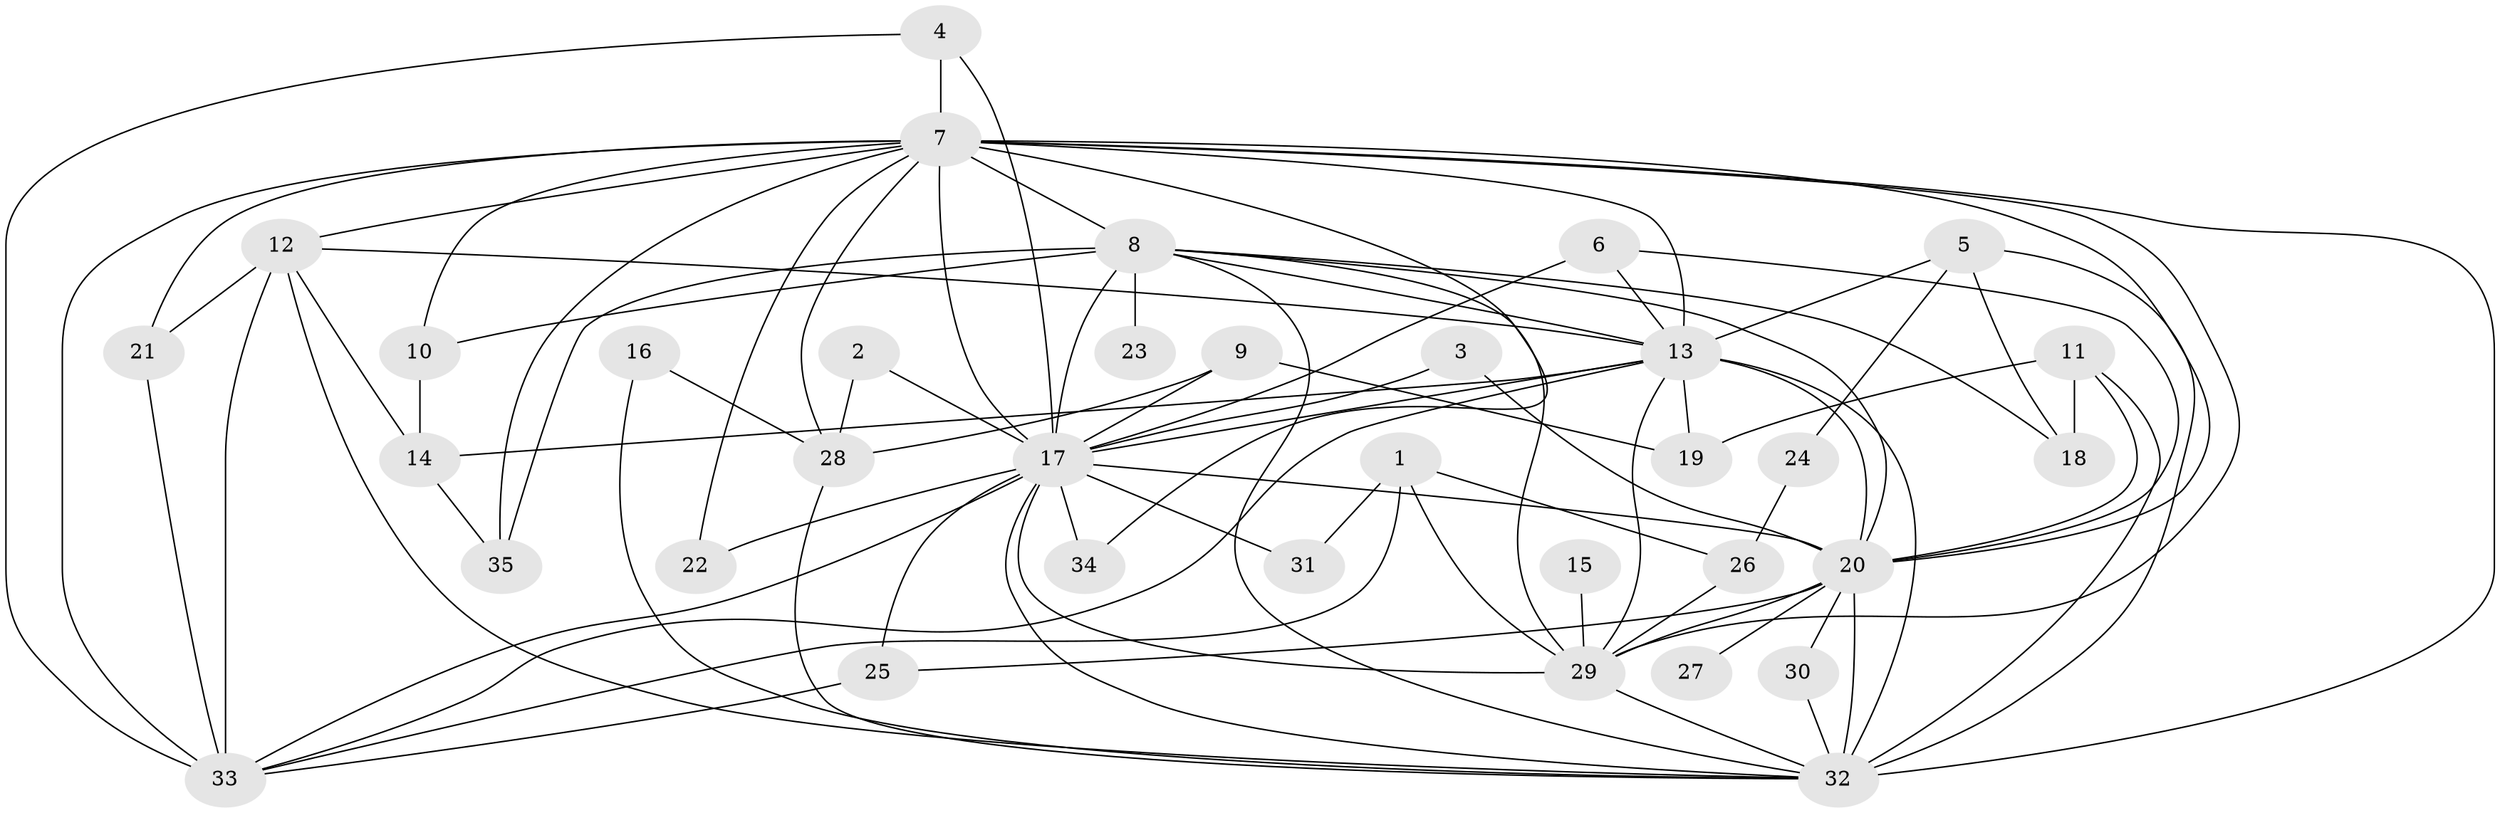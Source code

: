 // original degree distribution, {11: 0.014285714285714285, 17: 0.02857142857142857, 20: 0.014285714285714285, 16: 0.04285714285714286, 15: 0.014285714285714285, 19: 0.02857142857142857, 9: 0.014285714285714285, 3: 0.18571428571428572, 4: 0.07142857142857142, 7: 0.014285714285714285, 2: 0.5285714285714286, 5: 0.04285714285714286}
// Generated by graph-tools (version 1.1) at 2025/01/03/09/25 03:01:20]
// undirected, 35 vertices, 85 edges
graph export_dot {
graph [start="1"]
  node [color=gray90,style=filled];
  1;
  2;
  3;
  4;
  5;
  6;
  7;
  8;
  9;
  10;
  11;
  12;
  13;
  14;
  15;
  16;
  17;
  18;
  19;
  20;
  21;
  22;
  23;
  24;
  25;
  26;
  27;
  28;
  29;
  30;
  31;
  32;
  33;
  34;
  35;
  1 -- 26 [weight=1.0];
  1 -- 29 [weight=1.0];
  1 -- 31 [weight=1.0];
  1 -- 33 [weight=1.0];
  2 -- 17 [weight=1.0];
  2 -- 28 [weight=1.0];
  3 -- 17 [weight=2.0];
  3 -- 20 [weight=1.0];
  4 -- 7 [weight=1.0];
  4 -- 17 [weight=1.0];
  4 -- 33 [weight=1.0];
  5 -- 13 [weight=1.0];
  5 -- 18 [weight=1.0];
  5 -- 24 [weight=1.0];
  5 -- 32 [weight=1.0];
  6 -- 13 [weight=1.0];
  6 -- 17 [weight=1.0];
  6 -- 20 [weight=1.0];
  7 -- 8 [weight=3.0];
  7 -- 10 [weight=1.0];
  7 -- 12 [weight=1.0];
  7 -- 13 [weight=5.0];
  7 -- 17 [weight=5.0];
  7 -- 20 [weight=2.0];
  7 -- 21 [weight=1.0];
  7 -- 22 [weight=1.0];
  7 -- 28 [weight=1.0];
  7 -- 29 [weight=2.0];
  7 -- 32 [weight=3.0];
  7 -- 33 [weight=1.0];
  7 -- 34 [weight=1.0];
  7 -- 35 [weight=1.0];
  8 -- 10 [weight=1.0];
  8 -- 13 [weight=2.0];
  8 -- 17 [weight=2.0];
  8 -- 18 [weight=1.0];
  8 -- 20 [weight=1.0];
  8 -- 23 [weight=1.0];
  8 -- 29 [weight=2.0];
  8 -- 32 [weight=1.0];
  8 -- 35 [weight=1.0];
  9 -- 17 [weight=3.0];
  9 -- 19 [weight=1.0];
  9 -- 28 [weight=1.0];
  10 -- 14 [weight=1.0];
  11 -- 18 [weight=1.0];
  11 -- 19 [weight=1.0];
  11 -- 20 [weight=1.0];
  11 -- 32 [weight=1.0];
  12 -- 13 [weight=1.0];
  12 -- 14 [weight=1.0];
  12 -- 21 [weight=1.0];
  12 -- 32 [weight=1.0];
  12 -- 33 [weight=2.0];
  13 -- 14 [weight=1.0];
  13 -- 17 [weight=4.0];
  13 -- 19 [weight=1.0];
  13 -- 20 [weight=2.0];
  13 -- 29 [weight=3.0];
  13 -- 32 [weight=2.0];
  13 -- 33 [weight=1.0];
  14 -- 35 [weight=1.0];
  15 -- 29 [weight=1.0];
  16 -- 28 [weight=1.0];
  16 -- 32 [weight=1.0];
  17 -- 20 [weight=2.0];
  17 -- 22 [weight=1.0];
  17 -- 25 [weight=1.0];
  17 -- 29 [weight=2.0];
  17 -- 31 [weight=2.0];
  17 -- 32 [weight=3.0];
  17 -- 33 [weight=1.0];
  17 -- 34 [weight=1.0];
  20 -- 25 [weight=1.0];
  20 -- 27 [weight=1.0];
  20 -- 29 [weight=2.0];
  20 -- 30 [weight=2.0];
  20 -- 32 [weight=2.0];
  21 -- 33 [weight=1.0];
  24 -- 26 [weight=1.0];
  25 -- 33 [weight=1.0];
  26 -- 29 [weight=1.0];
  28 -- 32 [weight=1.0];
  29 -- 32 [weight=1.0];
  30 -- 32 [weight=1.0];
}
